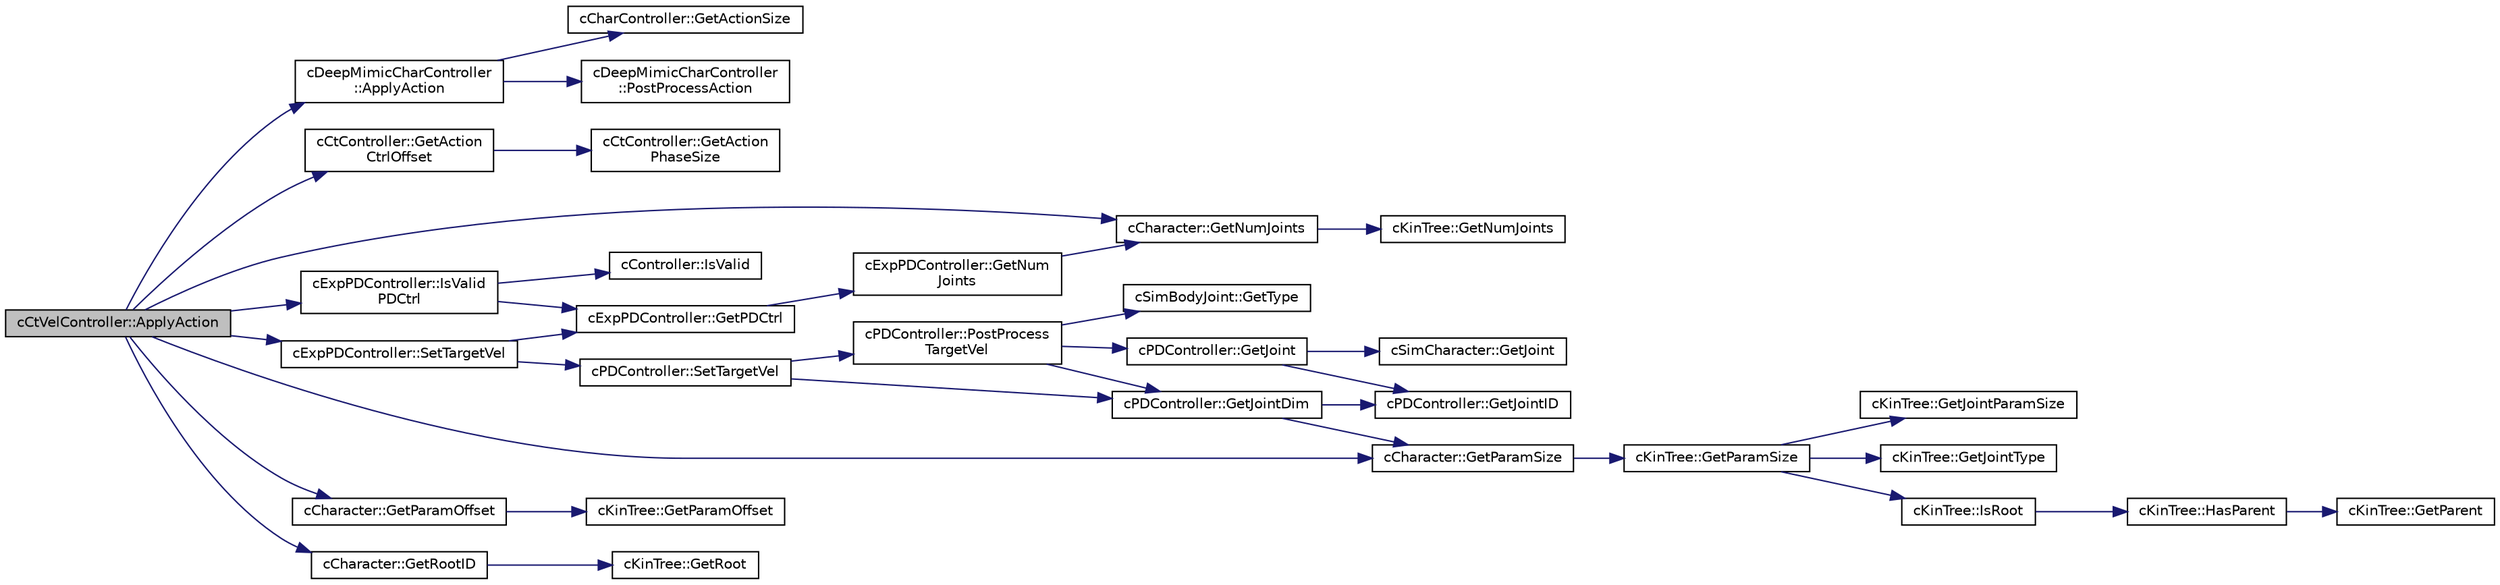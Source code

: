 digraph "cCtVelController::ApplyAction"
{
 // LATEX_PDF_SIZE
  edge [fontname="Helvetica",fontsize="10",labelfontname="Helvetica",labelfontsize="10"];
  node [fontname="Helvetica",fontsize="10",shape=record];
  rankdir="LR";
  Node1 [label="cCtVelController::ApplyAction",height=0.2,width=0.4,color="black", fillcolor="grey75", style="filled", fontcolor="black",tooltip=" "];
  Node1 -> Node2 [color="midnightblue",fontsize="10",style="solid",fontname="Helvetica"];
  Node2 [label="cDeepMimicCharController\l::ApplyAction",height=0.2,width=0.4,color="black", fillcolor="white", style="filled",URL="$classc_deep_mimic_char_controller.html#ac974ff5245d2b5d35d4f4d9be9c7064b",tooltip=" "];
  Node2 -> Node3 [color="midnightblue",fontsize="10",style="solid",fontname="Helvetica"];
  Node3 [label="cCharController::GetActionSize",height=0.2,width=0.4,color="black", fillcolor="white", style="filled",URL="$classc_char_controller.html#afaaa7adffa94763042a1e4f7ce868d64",tooltip=" "];
  Node2 -> Node4 [color="midnightblue",fontsize="10",style="solid",fontname="Helvetica"];
  Node4 [label="cDeepMimicCharController\l::PostProcessAction",height=0.2,width=0.4,color="black", fillcolor="white", style="filled",URL="$classc_deep_mimic_char_controller.html#a680b814617d1d19ca389f331bbf8331d",tooltip=" "];
  Node1 -> Node5 [color="midnightblue",fontsize="10",style="solid",fontname="Helvetica"];
  Node5 [label="cCtController::GetAction\lCtrlOffset",height=0.2,width=0.4,color="black", fillcolor="white", style="filled",URL="$classc_ct_controller.html#a64b7a2297542f288f974fb9ff437bb1c",tooltip=" "];
  Node5 -> Node6 [color="midnightblue",fontsize="10",style="solid",fontname="Helvetica"];
  Node6 [label="cCtController::GetAction\lPhaseSize",height=0.2,width=0.4,color="black", fillcolor="white", style="filled",URL="$classc_ct_controller.html#ab0ade262c61f4d27a874a4f540fe4981",tooltip=" "];
  Node1 -> Node7 [color="midnightblue",fontsize="10",style="solid",fontname="Helvetica"];
  Node7 [label="cCharacter::GetNumJoints",height=0.2,width=0.4,color="black", fillcolor="white", style="filled",URL="$classc_character.html#a0c72f03cec78cc23a9376db72f2f3e9c",tooltip=" "];
  Node7 -> Node8 [color="midnightblue",fontsize="10",style="solid",fontname="Helvetica"];
  Node8 [label="cKinTree::GetNumJoints",height=0.2,width=0.4,color="black", fillcolor="white", style="filled",URL="$classc_kin_tree.html#ac840b501e27e6ce46d208b7d033f21d4",tooltip=" "];
  Node1 -> Node9 [color="midnightblue",fontsize="10",style="solid",fontname="Helvetica"];
  Node9 [label="cCharacter::GetParamOffset",height=0.2,width=0.4,color="black", fillcolor="white", style="filled",URL="$classc_character.html#a35607d7b28def062e62358ba1b1d4dcc",tooltip=" "];
  Node9 -> Node10 [color="midnightblue",fontsize="10",style="solid",fontname="Helvetica"];
  Node10 [label="cKinTree::GetParamOffset",height=0.2,width=0.4,color="black", fillcolor="white", style="filled",URL="$classc_kin_tree.html#aba4aced4cc6c401006617e288e84e723",tooltip=" "];
  Node1 -> Node11 [color="midnightblue",fontsize="10",style="solid",fontname="Helvetica"];
  Node11 [label="cCharacter::GetParamSize",height=0.2,width=0.4,color="black", fillcolor="white", style="filled",URL="$classc_character.html#af612e6c951b84e172a802824390f37c4",tooltip=" "];
  Node11 -> Node12 [color="midnightblue",fontsize="10",style="solid",fontname="Helvetica"];
  Node12 [label="cKinTree::GetParamSize",height=0.2,width=0.4,color="black", fillcolor="white", style="filled",URL="$classc_kin_tree.html#ad5d21e19a354b6e8f5406e9167f12161",tooltip=" "];
  Node12 -> Node13 [color="midnightblue",fontsize="10",style="solid",fontname="Helvetica"];
  Node13 [label="cKinTree::GetJointParamSize",height=0.2,width=0.4,color="black", fillcolor="white", style="filled",URL="$classc_kin_tree.html#a9c308e9e4654d96bcc47ba02770a06ea",tooltip=" "];
  Node12 -> Node14 [color="midnightblue",fontsize="10",style="solid",fontname="Helvetica"];
  Node14 [label="cKinTree::GetJointType",height=0.2,width=0.4,color="black", fillcolor="white", style="filled",URL="$classc_kin_tree.html#a891d52af51a7a1bced694634c2f70ee9",tooltip=" "];
  Node12 -> Node15 [color="midnightblue",fontsize="10",style="solid",fontname="Helvetica"];
  Node15 [label="cKinTree::IsRoot",height=0.2,width=0.4,color="black", fillcolor="white", style="filled",URL="$classc_kin_tree.html#ab4c2a8b42b254dc54e15e71684045a0a",tooltip=" "];
  Node15 -> Node16 [color="midnightblue",fontsize="10",style="solid",fontname="Helvetica"];
  Node16 [label="cKinTree::HasParent",height=0.2,width=0.4,color="black", fillcolor="white", style="filled",URL="$classc_kin_tree.html#a434aca959d5ef55a491381c7b8d90527",tooltip=" "];
  Node16 -> Node17 [color="midnightblue",fontsize="10",style="solid",fontname="Helvetica"];
  Node17 [label="cKinTree::GetParent",height=0.2,width=0.4,color="black", fillcolor="white", style="filled",URL="$classc_kin_tree.html#a593b283c1ce6a9fa8eb75cb9dc7396f6",tooltip=" "];
  Node1 -> Node18 [color="midnightblue",fontsize="10",style="solid",fontname="Helvetica"];
  Node18 [label="cCharacter::GetRootID",height=0.2,width=0.4,color="black", fillcolor="white", style="filled",URL="$classc_character.html#a07649022cce07611b977b355f14d489f",tooltip=" "];
  Node18 -> Node19 [color="midnightblue",fontsize="10",style="solid",fontname="Helvetica"];
  Node19 [label="cKinTree::GetRoot",height=0.2,width=0.4,color="black", fillcolor="white", style="filled",URL="$classc_kin_tree.html#a81b9799b03d32762ac820eb0886f369c",tooltip=" "];
  Node1 -> Node20 [color="midnightblue",fontsize="10",style="solid",fontname="Helvetica"];
  Node20 [label="cExpPDController::IsValid\lPDCtrl",height=0.2,width=0.4,color="black", fillcolor="white", style="filled",URL="$classc_exp_p_d_controller.html#a142eb69c9783bc81e05ffdc0c441dcc7",tooltip=" "];
  Node20 -> Node21 [color="midnightblue",fontsize="10",style="solid",fontname="Helvetica"];
  Node21 [label="cExpPDController::GetPDCtrl",height=0.2,width=0.4,color="black", fillcolor="white", style="filled",URL="$classc_exp_p_d_controller.html#aa994bedd1c9328776e726273d190ef56",tooltip=" "];
  Node21 -> Node22 [color="midnightblue",fontsize="10",style="solid",fontname="Helvetica"];
  Node22 [label="cExpPDController::GetNum\lJoints",height=0.2,width=0.4,color="black", fillcolor="white", style="filled",URL="$classc_exp_p_d_controller.html#a9912a016a544b802a995f2dd7ee78851",tooltip=" "];
  Node22 -> Node7 [color="midnightblue",fontsize="10",style="solid",fontname="Helvetica"];
  Node20 -> Node23 [color="midnightblue",fontsize="10",style="solid",fontname="Helvetica"];
  Node23 [label="cController::IsValid",height=0.2,width=0.4,color="black", fillcolor="white", style="filled",URL="$classc_controller.html#a66869571942df12c4be9bef7796cc55b",tooltip=" "];
  Node1 -> Node24 [color="midnightblue",fontsize="10",style="solid",fontname="Helvetica"];
  Node24 [label="cExpPDController::SetTargetVel",height=0.2,width=0.4,color="black", fillcolor="white", style="filled",URL="$classc_exp_p_d_controller.html#a1bb77909133ea92e57d25f166cce68f6",tooltip=" "];
  Node24 -> Node21 [color="midnightblue",fontsize="10",style="solid",fontname="Helvetica"];
  Node24 -> Node25 [color="midnightblue",fontsize="10",style="solid",fontname="Helvetica"];
  Node25 [label="cPDController::SetTargetVel",height=0.2,width=0.4,color="black", fillcolor="white", style="filled",URL="$classc_p_d_controller.html#a12ca3a550b6303fed53c64b8c078562b",tooltip=" "];
  Node25 -> Node26 [color="midnightblue",fontsize="10",style="solid",fontname="Helvetica"];
  Node26 [label="cPDController::GetJointDim",height=0.2,width=0.4,color="black", fillcolor="white", style="filled",URL="$classc_p_d_controller.html#a03b49f8ae228206a84599b6388222b20",tooltip=" "];
  Node26 -> Node27 [color="midnightblue",fontsize="10",style="solid",fontname="Helvetica"];
  Node27 [label="cPDController::GetJointID",height=0.2,width=0.4,color="black", fillcolor="white", style="filled",URL="$classc_p_d_controller.html#a6d784855901fdde633d28635f0ed3a56",tooltip=" "];
  Node26 -> Node11 [color="midnightblue",fontsize="10",style="solid",fontname="Helvetica"];
  Node25 -> Node28 [color="midnightblue",fontsize="10",style="solid",fontname="Helvetica"];
  Node28 [label="cPDController::PostProcess\lTargetVel",height=0.2,width=0.4,color="black", fillcolor="white", style="filled",URL="$classc_p_d_controller.html#a07def542882f26ec44159429bbadf9a9",tooltip=" "];
  Node28 -> Node29 [color="midnightblue",fontsize="10",style="solid",fontname="Helvetica"];
  Node29 [label="cPDController::GetJoint",height=0.2,width=0.4,color="black", fillcolor="white", style="filled",URL="$classc_p_d_controller.html#a853a28b721891c6daa4ffe374f51675e",tooltip=" "];
  Node29 -> Node30 [color="midnightblue",fontsize="10",style="solid",fontname="Helvetica"];
  Node30 [label="cSimCharacter::GetJoint",height=0.2,width=0.4,color="black", fillcolor="white", style="filled",URL="$classc_sim_character.html#aa0a30cfb05967fad8b59dd9adfa6f23a",tooltip=" "];
  Node29 -> Node27 [color="midnightblue",fontsize="10",style="solid",fontname="Helvetica"];
  Node28 -> Node26 [color="midnightblue",fontsize="10",style="solid",fontname="Helvetica"];
  Node28 -> Node31 [color="midnightblue",fontsize="10",style="solid",fontname="Helvetica"];
  Node31 [label="cSimBodyJoint::GetType",height=0.2,width=0.4,color="black", fillcolor="white", style="filled",URL="$classc_sim_body_joint.html#a1bbcce2303bd3d8a592917c17d561b99",tooltip=" "];
}
